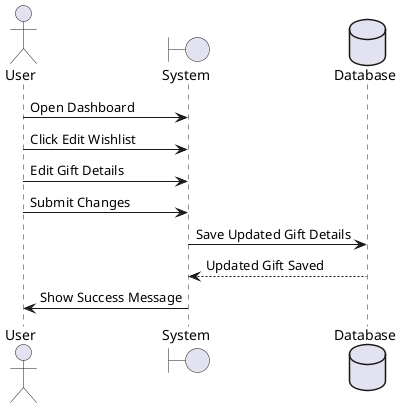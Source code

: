 @startuml
actor User
boundary System
database Database

User -> System: Open Dashboard
User -> System: Click Edit Wishlist
User -> System: Edit Gift Details
User -> System: Submit Changes
System -> Database: Save Updated Gift Details
Database --> System: Updated Gift Saved
System -> User: Show Success Message
@enduml
